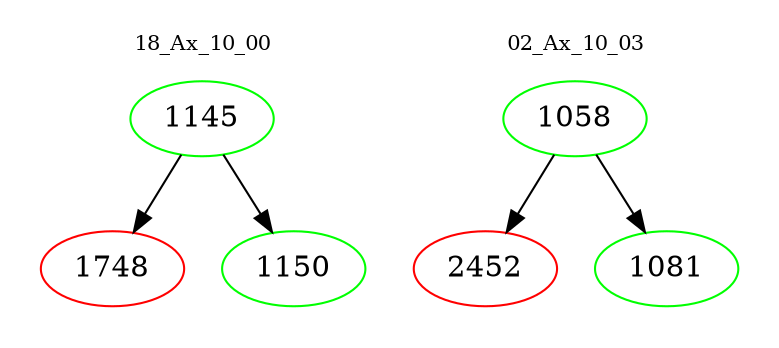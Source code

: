 digraph{
subgraph cluster_0 {
color = white
label = "18_Ax_10_00";
fontsize=10;
T0_1145 [label="1145", color="green"]
T0_1145 -> T0_1748 [color="black"]
T0_1748 [label="1748", color="red"]
T0_1145 -> T0_1150 [color="black"]
T0_1150 [label="1150", color="green"]
}
subgraph cluster_1 {
color = white
label = "02_Ax_10_03";
fontsize=10;
T1_1058 [label="1058", color="green"]
T1_1058 -> T1_2452 [color="black"]
T1_2452 [label="2452", color="red"]
T1_1058 -> T1_1081 [color="black"]
T1_1081 [label="1081", color="green"]
}
}
